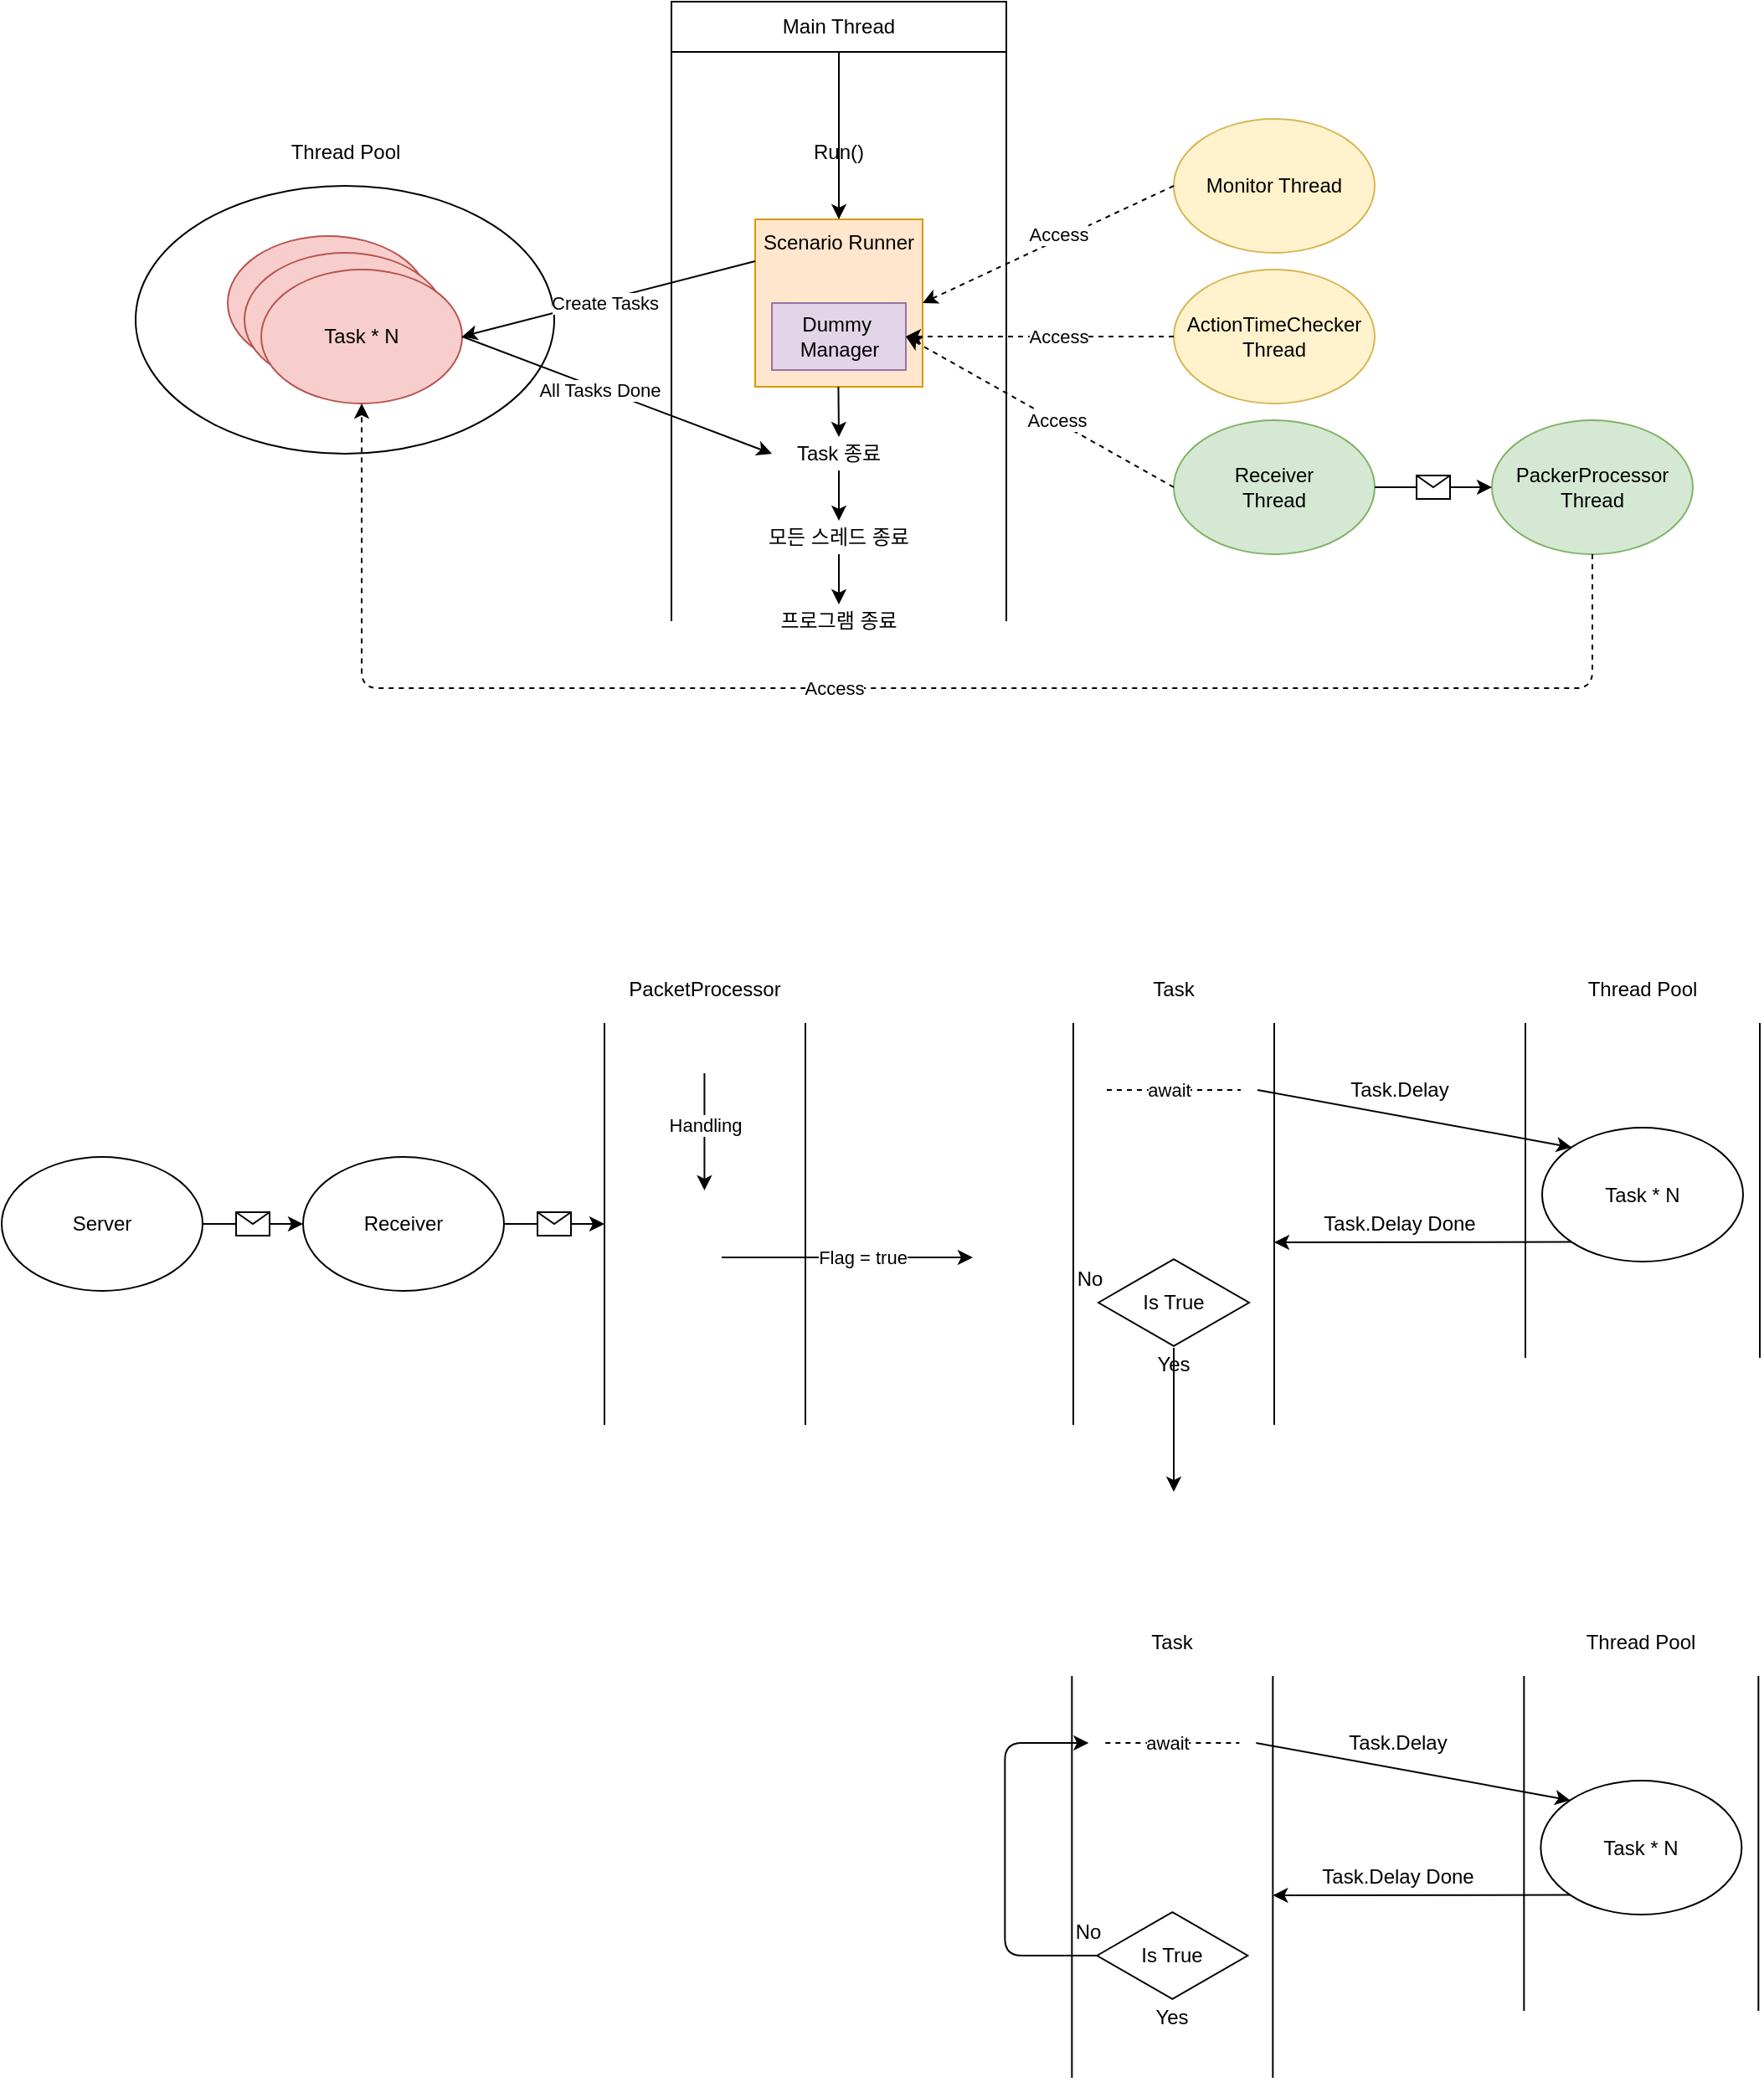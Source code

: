 <mxfile version="13.9.9" type="device"><diagram id="EP-AtFl1sP9VxTlW5lsM" name="페이지-1"><mxGraphModel dx="595" dy="816" grid="1" gridSize="10" guides="1" tooltips="1" connect="1" arrows="1" fold="1" page="1" pageScale="1" pageWidth="827" pageHeight="1169" math="0" shadow="0"><root><mxCell id="0"/><mxCell id="1" parent="0"/><mxCell id="4HKwGrKB0bnva56QuIhG-2" value="Task" style="text;html=1;strokeColor=none;fillColor=none;align=center;verticalAlign=middle;whiteSpace=wrap;rounded=0;" parent="1" vertex="1"><mxGeometry x="1560" y="600" width="120" height="40" as="geometry"/></mxCell><mxCell id="4HKwGrKB0bnva56QuIhG-3" value="Task * N" style="ellipse;whiteSpace=wrap;html=1;" parent="1" vertex="1"><mxGeometry x="1840" y="702.5" width="120" height="80" as="geometry"/></mxCell><mxCell id="4HKwGrKB0bnva56QuIhG-4" value="" style="endArrow=none;html=1;" parent="1" edge="1"><mxGeometry width="50" height="50" relative="1" as="geometry"><mxPoint x="1560" y="880" as="sourcePoint"/><mxPoint x="1560" y="640" as="targetPoint"/></mxGeometry></mxCell><mxCell id="4HKwGrKB0bnva56QuIhG-5" value="" style="endArrow=none;html=1;" parent="1" edge="1"><mxGeometry width="50" height="50" relative="1" as="geometry"><mxPoint x="1680" y="880" as="sourcePoint"/><mxPoint x="1680.0" y="640" as="targetPoint"/></mxGeometry></mxCell><mxCell id="4HKwGrKB0bnva56QuIhG-6" value="" style="endArrow=none;dashed=1;html=1;" parent="1" edge="1"><mxGeometry width="50" height="50" relative="1" as="geometry"><mxPoint x="1580" y="680" as="sourcePoint"/><mxPoint x="1660" y="680" as="targetPoint"/></mxGeometry></mxCell><mxCell id="4HKwGrKB0bnva56QuIhG-7" value="await" style="edgeLabel;html=1;align=center;verticalAlign=middle;resizable=0;points=[];" parent="4HKwGrKB0bnva56QuIhG-6" vertex="1" connectable="0"><mxGeometry x="-0.072" relative="1" as="geometry"><mxPoint as="offset"/></mxGeometry></mxCell><mxCell id="4HKwGrKB0bnva56QuIhG-11" value="" style="endArrow=classic;html=1;entryX=0;entryY=0;entryDx=0;entryDy=0;" parent="1" target="4HKwGrKB0bnva56QuIhG-3" edge="1"><mxGeometry width="50" height="50" relative="1" as="geometry"><mxPoint x="1670" y="680" as="sourcePoint"/><mxPoint x="1700" y="760" as="targetPoint"/></mxGeometry></mxCell><mxCell id="4HKwGrKB0bnva56QuIhG-13" value="Task.Delay" style="text;html=1;strokeColor=none;fillColor=none;align=center;verticalAlign=middle;whiteSpace=wrap;rounded=0;" parent="1" vertex="1"><mxGeometry x="1700" y="670" width="110" height="20" as="geometry"/></mxCell><mxCell id="4HKwGrKB0bnva56QuIhG-16" value="" style="endArrow=none;html=1;" parent="1" edge="1"><mxGeometry width="50" height="50" relative="1" as="geometry"><mxPoint x="1830" y="840" as="sourcePoint"/><mxPoint x="1830" y="640" as="targetPoint"/></mxGeometry></mxCell><mxCell id="4HKwGrKB0bnva56QuIhG-17" value="" style="endArrow=none;html=1;" parent="1" edge="1"><mxGeometry width="50" height="50" relative="1" as="geometry"><mxPoint x="1970" y="840" as="sourcePoint"/><mxPoint x="1970" y="640" as="targetPoint"/></mxGeometry></mxCell><mxCell id="4HKwGrKB0bnva56QuIhG-18" value="Thread Pool" style="text;html=1;strokeColor=none;fillColor=none;align=center;verticalAlign=middle;whiteSpace=wrap;rounded=0;" parent="1" vertex="1"><mxGeometry x="1830" y="600" width="140" height="40" as="geometry"/></mxCell><mxCell id="4HKwGrKB0bnva56QuIhG-22" value="" style="endArrow=classic;html=1;exitX=0;exitY=1;exitDx=0;exitDy=0;" parent="1" source="4HKwGrKB0bnva56QuIhG-3" edge="1"><mxGeometry width="50" height="50" relative="1" as="geometry"><mxPoint x="1690.0" y="670" as="sourcePoint"/><mxPoint x="1680" y="771" as="targetPoint"/></mxGeometry></mxCell><mxCell id="4HKwGrKB0bnva56QuIhG-23" value="Task.Delay Done" style="text;html=1;strokeColor=none;fillColor=none;align=center;verticalAlign=middle;whiteSpace=wrap;rounded=0;" parent="1" vertex="1"><mxGeometry x="1700" y="750" width="110" height="20" as="geometry"/></mxCell><mxCell id="4HKwGrKB0bnva56QuIhG-24" value="Is True" style="html=1;whiteSpace=wrap;aspect=fixed;shape=isoRectangle;" parent="1" vertex="1"><mxGeometry x="1575" y="780" width="90" height="54" as="geometry"/></mxCell><mxCell id="4HKwGrKB0bnva56QuIhG-26" value="No" style="text;html=1;strokeColor=none;fillColor=none;align=center;verticalAlign=middle;whiteSpace=wrap;rounded=0;" parent="1" vertex="1"><mxGeometry x="1550" y="782.5" width="40" height="20" as="geometry"/></mxCell><mxCell id="4HKwGrKB0bnva56QuIhG-29" value="PacketProcessor" style="text;html=1;strokeColor=none;fillColor=none;align=center;verticalAlign=middle;whiteSpace=wrap;rounded=0;" parent="1" vertex="1"><mxGeometry x="1280" y="600" width="120" height="40" as="geometry"/></mxCell><mxCell id="4HKwGrKB0bnva56QuIhG-30" value="" style="endArrow=none;html=1;entryX=0;entryY=1;entryDx=0;entryDy=0;" parent="1" target="4HKwGrKB0bnva56QuIhG-29" edge="1"><mxGeometry width="50" height="50" relative="1" as="geometry"><mxPoint x="1280.0" y="880" as="sourcePoint"/><mxPoint x="1280.0" y="680" as="targetPoint"/></mxGeometry></mxCell><mxCell id="4HKwGrKB0bnva56QuIhG-31" value="" style="endArrow=none;html=1;" parent="1" edge="1"><mxGeometry width="50" height="50" relative="1" as="geometry"><mxPoint x="1400.0" y="880" as="sourcePoint"/><mxPoint x="1400.0" y="640" as="targetPoint"/></mxGeometry></mxCell><mxCell id="4HKwGrKB0bnva56QuIhG-34" value="" style="endArrow=classic;html=1;" parent="1" edge="1"><mxGeometry width="50" height="50" relative="1" as="geometry"><mxPoint x="1339.71" y="670" as="sourcePoint"/><mxPoint x="1339.71" y="740" as="targetPoint"/></mxGeometry></mxCell><mxCell id="4HKwGrKB0bnva56QuIhG-36" value="Handling" style="edgeLabel;html=1;align=center;verticalAlign=middle;resizable=0;points=[];" parent="4HKwGrKB0bnva56QuIhG-34" vertex="1" connectable="0"><mxGeometry x="0.352" y="-1" relative="1" as="geometry"><mxPoint x="1" y="-17.14" as="offset"/></mxGeometry></mxCell><mxCell id="4HKwGrKB0bnva56QuIhG-37" value="" style="endArrow=classic;html=1;" parent="1" edge="1"><mxGeometry width="50" height="50" relative="1" as="geometry"><mxPoint x="1350" y="780" as="sourcePoint"/><mxPoint x="1500" y="780" as="targetPoint"/></mxGeometry></mxCell><mxCell id="4HKwGrKB0bnva56QuIhG-38" value="Flag = true" style="edgeLabel;html=1;align=center;verticalAlign=middle;resizable=0;points=[];" parent="4HKwGrKB0bnva56QuIhG-37" vertex="1" connectable="0"><mxGeometry x="0.119" y="-1" relative="1" as="geometry"><mxPoint y="-1" as="offset"/></mxGeometry></mxCell><mxCell id="4HKwGrKB0bnva56QuIhG-39" value="Task" style="text;html=1;strokeColor=none;fillColor=none;align=center;verticalAlign=middle;whiteSpace=wrap;rounded=0;" parent="1" vertex="1"><mxGeometry x="1559.17" y="990" width="120" height="40" as="geometry"/></mxCell><mxCell id="4HKwGrKB0bnva56QuIhG-40" value="Task * N" style="ellipse;whiteSpace=wrap;html=1;" parent="1" vertex="1"><mxGeometry x="1839.17" y="1092.5" width="120" height="80" as="geometry"/></mxCell><mxCell id="4HKwGrKB0bnva56QuIhG-41" value="" style="endArrow=none;html=1;" parent="1" edge="1"><mxGeometry width="50" height="50" relative="1" as="geometry"><mxPoint x="1559.17" y="1270" as="sourcePoint"/><mxPoint x="1559.17" y="1030" as="targetPoint"/></mxGeometry></mxCell><mxCell id="4HKwGrKB0bnva56QuIhG-42" value="" style="endArrow=none;html=1;" parent="1" edge="1"><mxGeometry width="50" height="50" relative="1" as="geometry"><mxPoint x="1679.17" y="1270" as="sourcePoint"/><mxPoint x="1679.17" y="1030" as="targetPoint"/></mxGeometry></mxCell><mxCell id="4HKwGrKB0bnva56QuIhG-43" value="" style="endArrow=none;dashed=1;html=1;" parent="1" edge="1"><mxGeometry width="50" height="50" relative="1" as="geometry"><mxPoint x="1579.17" y="1070" as="sourcePoint"/><mxPoint x="1659.17" y="1070" as="targetPoint"/></mxGeometry></mxCell><mxCell id="4HKwGrKB0bnva56QuIhG-44" value="await" style="edgeLabel;html=1;align=center;verticalAlign=middle;resizable=0;points=[];" parent="4HKwGrKB0bnva56QuIhG-43" vertex="1" connectable="0"><mxGeometry x="-0.072" relative="1" as="geometry"><mxPoint as="offset"/></mxGeometry></mxCell><mxCell id="4HKwGrKB0bnva56QuIhG-45" value="" style="endArrow=classic;html=1;entryX=0;entryY=0;entryDx=0;entryDy=0;" parent="1" target="4HKwGrKB0bnva56QuIhG-40" edge="1"><mxGeometry width="50" height="50" relative="1" as="geometry"><mxPoint x="1669.17" y="1070" as="sourcePoint"/><mxPoint x="1699.17" y="1150" as="targetPoint"/></mxGeometry></mxCell><mxCell id="4HKwGrKB0bnva56QuIhG-46" value="Task.Delay" style="text;html=1;strokeColor=none;fillColor=none;align=center;verticalAlign=middle;whiteSpace=wrap;rounded=0;" parent="1" vertex="1"><mxGeometry x="1699.17" y="1060" width="110" height="20" as="geometry"/></mxCell><mxCell id="4HKwGrKB0bnva56QuIhG-47" value="" style="endArrow=none;html=1;" parent="1" edge="1"><mxGeometry width="50" height="50" relative="1" as="geometry"><mxPoint x="1829.17" y="1230" as="sourcePoint"/><mxPoint x="1829.17" y="1030" as="targetPoint"/></mxGeometry></mxCell><mxCell id="4HKwGrKB0bnva56QuIhG-48" value="" style="endArrow=none;html=1;" parent="1" edge="1"><mxGeometry width="50" height="50" relative="1" as="geometry"><mxPoint x="1969.17" y="1230" as="sourcePoint"/><mxPoint x="1969.17" y="1030" as="targetPoint"/></mxGeometry></mxCell><mxCell id="4HKwGrKB0bnva56QuIhG-49" value="Thread Pool" style="text;html=1;strokeColor=none;fillColor=none;align=center;verticalAlign=middle;whiteSpace=wrap;rounded=0;" parent="1" vertex="1"><mxGeometry x="1829.17" y="990" width="140" height="40" as="geometry"/></mxCell><mxCell id="4HKwGrKB0bnva56QuIhG-50" value="" style="endArrow=classic;html=1;exitX=0;exitY=1;exitDx=0;exitDy=0;" parent="1" source="4HKwGrKB0bnva56QuIhG-40" edge="1"><mxGeometry width="50" height="50" relative="1" as="geometry"><mxPoint x="1689.17" y="1060" as="sourcePoint"/><mxPoint x="1679.17" y="1161" as="targetPoint"/></mxGeometry></mxCell><mxCell id="4HKwGrKB0bnva56QuIhG-51" value="Task.Delay Done" style="text;html=1;strokeColor=none;fillColor=none;align=center;verticalAlign=middle;whiteSpace=wrap;rounded=0;" parent="1" vertex="1"><mxGeometry x="1699.17" y="1140" width="110" height="20" as="geometry"/></mxCell><mxCell id="4HKwGrKB0bnva56QuIhG-52" value="Is True" style="html=1;whiteSpace=wrap;aspect=fixed;shape=isoRectangle;" parent="1" vertex="1"><mxGeometry x="1574.17" y="1170" width="90" height="54" as="geometry"/></mxCell><mxCell id="4HKwGrKB0bnva56QuIhG-53" value="" style="endArrow=classic;html=1;exitX=0.012;exitY=0.5;exitDx=0;exitDy=0;exitPerimeter=0;" parent="1" source="4HKwGrKB0bnva56QuIhG-52" edge="1"><mxGeometry width="50" height="50" relative="1" as="geometry"><mxPoint x="1629.17" y="1240" as="sourcePoint"/><mxPoint x="1569.17" y="1070" as="targetPoint"/><Array as="points"><mxPoint x="1519.17" y="1197"/><mxPoint x="1519.17" y="1070"/></Array></mxGeometry></mxCell><mxCell id="4HKwGrKB0bnva56QuIhG-54" value="No" style="text;html=1;strokeColor=none;fillColor=none;align=center;verticalAlign=middle;whiteSpace=wrap;rounded=0;" parent="1" vertex="1"><mxGeometry x="1549.17" y="1172.5" width="40" height="20" as="geometry"/></mxCell><mxCell id="4HKwGrKB0bnva56QuIhG-55" value="Yes" style="text;html=1;strokeColor=none;fillColor=none;align=center;verticalAlign=middle;whiteSpace=wrap;rounded=0;" parent="1" vertex="1"><mxGeometry x="1599.17" y="1224" width="40" height="20" as="geometry"/></mxCell><mxCell id="4HKwGrKB0bnva56QuIhG-56" value="" style="endArrow=classic;html=1;exitX=0.5;exitY=0;exitDx=0;exitDy=0;" parent="1" source="4HKwGrKB0bnva56QuIhG-27" edge="1"><mxGeometry width="50" height="50" relative="1" as="geometry"><mxPoint x="1520" y="900" as="sourcePoint"/><mxPoint x="1620" y="920" as="targetPoint"/></mxGeometry></mxCell><mxCell id="4HKwGrKB0bnva56QuIhG-27" value="Yes" style="text;html=1;strokeColor=none;fillColor=none;align=center;verticalAlign=middle;whiteSpace=wrap;rounded=0;" parent="1" vertex="1"><mxGeometry x="1600" y="834" width="40" height="20" as="geometry"/></mxCell><mxCell id="4HKwGrKB0bnva56QuIhG-58" value="Server" style="ellipse;whiteSpace=wrap;html=1;" parent="1" vertex="1"><mxGeometry x="920" y="720" width="120" height="80" as="geometry"/></mxCell><mxCell id="4HKwGrKB0bnva56QuIhG-60" value="Receiver" style="ellipse;whiteSpace=wrap;html=1;" parent="1" vertex="1"><mxGeometry x="1100" y="720" width="120" height="80" as="geometry"/></mxCell><mxCell id="4HKwGrKB0bnva56QuIhG-61" value="" style="endArrow=classic;html=1;exitX=1;exitY=0.5;exitDx=0;exitDy=0;entryX=0;entryY=0.5;entryDx=0;entryDy=0;" parent="1" source="4HKwGrKB0bnva56QuIhG-58" target="4HKwGrKB0bnva56QuIhG-60" edge="1"><mxGeometry relative="1" as="geometry"><mxPoint x="1140" y="730" as="sourcePoint"/><mxPoint x="1240" y="730" as="targetPoint"/></mxGeometry></mxCell><mxCell id="4HKwGrKB0bnva56QuIhG-62" value="" style="shape=message;html=1;outlineConnect=0;" parent="4HKwGrKB0bnva56QuIhG-61" vertex="1"><mxGeometry width="20" height="14" relative="1" as="geometry"><mxPoint x="-10" y="-7" as="offset"/></mxGeometry></mxCell><mxCell id="4HKwGrKB0bnva56QuIhG-63" value="" style="endArrow=classic;html=1;" parent="1" edge="1"><mxGeometry relative="1" as="geometry"><mxPoint x="1220" y="760" as="sourcePoint"/><mxPoint x="1280" y="760" as="targetPoint"/></mxGeometry></mxCell><mxCell id="4HKwGrKB0bnva56QuIhG-64" value="" style="shape=message;html=1;outlineConnect=0;" parent="4HKwGrKB0bnva56QuIhG-63" vertex="1"><mxGeometry width="20" height="14" relative="1" as="geometry"><mxPoint x="-10" y="-7" as="offset"/></mxGeometry></mxCell><mxCell id="4HKwGrKB0bnva56QuIhG-67" value="Monitor Thread" style="ellipse;whiteSpace=wrap;html=1;fillColor=#fff2cc;strokeColor=#d6b656;" parent="1" vertex="1"><mxGeometry x="1620" y="100" width="120" height="80" as="geometry"/></mxCell><mxCell id="4HKwGrKB0bnva56QuIhG-68" value="ActionTimeChecker&lt;br&gt;Thread" style="ellipse;whiteSpace=wrap;html=1;fillColor=#fff2cc;strokeColor=#d6b656;" parent="1" vertex="1"><mxGeometry x="1620" y="190" width="120" height="80" as="geometry"/></mxCell><mxCell id="4HKwGrKB0bnva56QuIhG-69" value="PackerProcessor&lt;br&gt;Thread" style="ellipse;whiteSpace=wrap;html=1;fillColor=#d5e8d4;strokeColor=#82b366;" parent="1" vertex="1"><mxGeometry x="1810" y="280" width="120" height="80" as="geometry"/></mxCell><mxCell id="4HKwGrKB0bnva56QuIhG-70" value="Receiver&lt;br&gt;Thread" style="ellipse;whiteSpace=wrap;html=1;fillColor=#d5e8d4;strokeColor=#82b366;" parent="1" vertex="1"><mxGeometry x="1620" y="280" width="120" height="80" as="geometry"/></mxCell><mxCell id="4HKwGrKB0bnva56QuIhG-73" value="Scenario Runner" style="whiteSpace=wrap;html=1;align=center;verticalAlign=top;fillColor=#ffe6cc;strokeColor=#d79b00;" parent="1" vertex="1"><mxGeometry x="1370" y="160" width="100" height="100" as="geometry"/></mxCell><mxCell id="4HKwGrKB0bnva56QuIhG-80" value="" style="group" parent="1" vertex="1" connectable="0"><mxGeometry x="1000" y="140" width="250" height="160" as="geometry"/></mxCell><mxCell id="4HKwGrKB0bnva56QuIhG-81" value="" style="group" parent="4HKwGrKB0bnva56QuIhG-80" vertex="1" connectable="0"><mxGeometry width="250" height="160" as="geometry"/></mxCell><mxCell id="4HKwGrKB0bnva56QuIhG-78" value="" style="ellipse;whiteSpace=wrap;html=1;" parent="4HKwGrKB0bnva56QuIhG-81" vertex="1"><mxGeometry width="250" height="160" as="geometry"/></mxCell><mxCell id="4HKwGrKB0bnva56QuIhG-79" value="" style="group" parent="4HKwGrKB0bnva56QuIhG-81" vertex="1" connectable="0"><mxGeometry x="55" y="30" width="140" height="100" as="geometry"/></mxCell><mxCell id="4HKwGrKB0bnva56QuIhG-65" value="Task * N" style="ellipse;whiteSpace=wrap;html=1;fillColor=#f8cecc;strokeColor=#b85450;" parent="4HKwGrKB0bnva56QuIhG-79" vertex="1"><mxGeometry width="120" height="80" as="geometry"/></mxCell><mxCell id="4HKwGrKB0bnva56QuIhG-74" value="Task * N" style="ellipse;whiteSpace=wrap;html=1;fillColor=#f8cecc;strokeColor=#b85450;" parent="4HKwGrKB0bnva56QuIhG-79" vertex="1"><mxGeometry x="10" y="10" width="120" height="80" as="geometry"/></mxCell><mxCell id="4HKwGrKB0bnva56QuIhG-75" value="Task * N" style="ellipse;whiteSpace=wrap;html=1;fillColor=#f8cecc;strokeColor=#b85450;" parent="4HKwGrKB0bnva56QuIhG-79" vertex="1"><mxGeometry x="20" y="20" width="120" height="80" as="geometry"/></mxCell><mxCell id="4HKwGrKB0bnva56QuIhG-87" value="Dummy&amp;nbsp;&lt;br&gt;Manager" style="html=1;fillColor=#e1d5e7;strokeColor=#9673a6;" parent="1" vertex="1"><mxGeometry x="1380" y="210" width="80" height="40" as="geometry"/></mxCell><mxCell id="4HKwGrKB0bnva56QuIhG-90" value="" style="endArrow=classic;html=1;exitX=0;exitY=0.5;exitDx=0;exitDy=0;entryX=1;entryY=0.5;entryDx=0;entryDy=0;dashed=1;" parent="1" source="4HKwGrKB0bnva56QuIhG-67" target="4HKwGrKB0bnva56QuIhG-73" edge="1"><mxGeometry width="50" height="50" relative="1" as="geometry"><mxPoint x="1360" y="160" as="sourcePoint"/><mxPoint x="1410" y="110" as="targetPoint"/></mxGeometry></mxCell><mxCell id="4HKwGrKB0bnva56QuIhG-102" value="Access" style="edgeLabel;html=1;align=center;verticalAlign=middle;resizable=0;points=[];" parent="4HKwGrKB0bnva56QuIhG-90" vertex="1" connectable="0"><mxGeometry x="0.137" y="2" relative="1" as="geometry"><mxPoint x="14.62" y="-13.16" as="offset"/></mxGeometry></mxCell><mxCell id="4HKwGrKB0bnva56QuIhG-91" value="" style="endArrow=classic;html=1;dashed=1;exitX=0;exitY=0.5;exitDx=0;exitDy=0;" parent="1" source="4HKwGrKB0bnva56QuIhG-68" edge="1"><mxGeometry width="50" height="50" relative="1" as="geometry"><mxPoint x="1670" y="240" as="sourcePoint"/><mxPoint x="1460" y="230" as="targetPoint"/><Array as="points"><mxPoint x="1540" y="230"/></Array></mxGeometry></mxCell><mxCell id="4HKwGrKB0bnva56QuIhG-103" value="Access" style="edgeLabel;html=1;align=center;verticalAlign=middle;resizable=0;points=[];" parent="4HKwGrKB0bnva56QuIhG-91" vertex="1" connectable="0"><mxGeometry x="0.162" relative="1" as="geometry"><mxPoint x="23.74" as="offset"/></mxGeometry></mxCell><mxCell id="4HKwGrKB0bnva56QuIhG-92" value="" style="endArrow=classic;html=1;exitX=0;exitY=0.5;exitDx=0;exitDy=0;entryX=1;entryY=0.5;entryDx=0;entryDy=0;dashed=1;" parent="1" source="4HKwGrKB0bnva56QuIhG-70" target="4HKwGrKB0bnva56QuIhG-87" edge="1"><mxGeometry width="50" height="50" relative="1" as="geometry"><mxPoint x="1630" y="110" as="sourcePoint"/><mxPoint x="1470" y="240" as="targetPoint"/></mxGeometry></mxCell><mxCell id="4HKwGrKB0bnva56QuIhG-104" value="Access" style="edgeLabel;html=1;align=center;verticalAlign=middle;resizable=0;points=[];" parent="4HKwGrKB0bnva56QuIhG-92" vertex="1" connectable="0"><mxGeometry x="0.154" y="-2" relative="1" as="geometry"><mxPoint x="21.16" y="13.57" as="offset"/></mxGeometry></mxCell><mxCell id="4HKwGrKB0bnva56QuIhG-95" value="" style="endArrow=classic;html=1;exitX=1;exitY=0.5;exitDx=0;exitDy=0;entryX=0;entryY=0.5;entryDx=0;entryDy=0;" parent="1" source="4HKwGrKB0bnva56QuIhG-70" target="4HKwGrKB0bnva56QuIhG-69" edge="1"><mxGeometry relative="1" as="geometry"><mxPoint x="1720" y="250" as="sourcePoint"/><mxPoint x="1820" y="250" as="targetPoint"/></mxGeometry></mxCell><mxCell id="4HKwGrKB0bnva56QuIhG-96" value="" style="shape=message;html=1;outlineConnect=0;" parent="4HKwGrKB0bnva56QuIhG-95" vertex="1"><mxGeometry width="20" height="14" relative="1" as="geometry"><mxPoint x="-10" y="-7" as="offset"/></mxGeometry></mxCell><mxCell id="4HKwGrKB0bnva56QuIhG-98" value="" style="endArrow=classic;html=1;exitX=0.5;exitY=1;exitDx=0;exitDy=0;entryX=0.5;entryY=1;entryDx=0;entryDy=0;dashed=1;" parent="1" source="4HKwGrKB0bnva56QuIhG-69" target="4HKwGrKB0bnva56QuIhG-75" edge="1"><mxGeometry width="50" height="50" relative="1" as="geometry"><mxPoint x="1360" y="160" as="sourcePoint"/><mxPoint x="1410" y="110" as="targetPoint"/><Array as="points"><mxPoint x="1870" y="440"/><mxPoint x="1135" y="440"/></Array></mxGeometry></mxCell><mxCell id="4HKwGrKB0bnva56QuIhG-100" value="Access" style="edgeLabel;html=1;align=center;verticalAlign=middle;resizable=0;points=[];" parent="4HKwGrKB0bnva56QuIhG-98" vertex="1" connectable="0"><mxGeometry x="0.106" y="-3" relative="1" as="geometry"><mxPoint x="10.86" y="3" as="offset"/></mxGeometry></mxCell><mxCell id="4HKwGrKB0bnva56QuIhG-99" value="Thread Pool" style="text;html=1;strokeColor=none;fillColor=none;align=center;verticalAlign=middle;whiteSpace=wrap;rounded=0;" parent="1" vertex="1"><mxGeometry x="1077.5" y="110" width="95" height="20" as="geometry"/></mxCell><mxCell id="4HKwGrKB0bnva56QuIhG-105" value="" style="endArrow=classic;html=1;exitX=0.5;exitY=1;exitDx=0;exitDy=0;entryX=0.5;entryY=0;entryDx=0;entryDy=0;" parent="1" source="pTHgTcWz61QDd-L5Ltao-4" target="4HKwGrKB0bnva56QuIhG-73" edge="1"><mxGeometry width="50" height="50" relative="1" as="geometry"><mxPoint x="1420" y="80" as="sourcePoint"/><mxPoint x="1410" y="100" as="targetPoint"/></mxGeometry></mxCell><mxCell id="4HKwGrKB0bnva56QuIhG-106" value="" style="endArrow=classic;html=1;exitX=0.5;exitY=1;exitDx=0;exitDy=0;" parent="1" edge="1"><mxGeometry width="50" height="50" relative="1" as="geometry"><mxPoint x="1419.71" y="260" as="sourcePoint"/><mxPoint x="1420" y="290" as="targetPoint"/></mxGeometry></mxCell><mxCell id="4HKwGrKB0bnva56QuIhG-107" value="Run()" style="text;html=1;strokeColor=none;fillColor=none;align=center;verticalAlign=middle;whiteSpace=wrap;rounded=0;" parent="1" vertex="1"><mxGeometry x="1400" y="110" width="40" height="20" as="geometry"/></mxCell><mxCell id="4HKwGrKB0bnva56QuIhG-108" value="Task 종료" style="text;html=1;strokeColor=none;fillColor=none;align=center;verticalAlign=middle;whiteSpace=wrap;rounded=0;" parent="1" vertex="1"><mxGeometry x="1380" y="290" width="80" height="20" as="geometry"/></mxCell><mxCell id="4HKwGrKB0bnva56QuIhG-110" value="모든 스레드 종료" style="text;html=1;strokeColor=none;fillColor=none;align=center;verticalAlign=middle;whiteSpace=wrap;rounded=0;" parent="1" vertex="1"><mxGeometry x="1365" y="340" width="110" height="20" as="geometry"/></mxCell><mxCell id="4HKwGrKB0bnva56QuIhG-111" value="프로그램 종료" style="text;html=1;strokeColor=none;fillColor=none;align=center;verticalAlign=middle;whiteSpace=wrap;rounded=0;" parent="1" vertex="1"><mxGeometry x="1365" y="390" width="110" height="20" as="geometry"/></mxCell><mxCell id="4HKwGrKB0bnva56QuIhG-112" value="" style="endArrow=classic;html=1;exitX=0.5;exitY=1;exitDx=0;exitDy=0;entryX=0.5;entryY=0;entryDx=0;entryDy=0;" parent="1" source="4HKwGrKB0bnva56QuIhG-108" target="4HKwGrKB0bnva56QuIhG-110" edge="1"><mxGeometry width="50" height="50" relative="1" as="geometry"><mxPoint x="1420" y="210" as="sourcePoint"/><mxPoint x="1470" y="160" as="targetPoint"/></mxGeometry></mxCell><mxCell id="4HKwGrKB0bnva56QuIhG-113" value="" style="endArrow=classic;html=1;exitX=0.5;exitY=1;exitDx=0;exitDy=0;entryX=0.5;entryY=0;entryDx=0;entryDy=0;" parent="1" source="4HKwGrKB0bnva56QuIhG-110" target="4HKwGrKB0bnva56QuIhG-111" edge="1"><mxGeometry width="50" height="50" relative="1" as="geometry"><mxPoint x="1430" y="320" as="sourcePoint"/><mxPoint x="1430" y="350" as="targetPoint"/></mxGeometry></mxCell><mxCell id="4HKwGrKB0bnva56QuIhG-115" value="" style="endArrow=none;html=1;" parent="1" edge="1"><mxGeometry width="50" height="50" relative="1" as="geometry"><mxPoint x="1320" y="400" as="sourcePoint"/><mxPoint x="1320" y="60" as="targetPoint"/></mxGeometry></mxCell><mxCell id="4HKwGrKB0bnva56QuIhG-116" value="" style="endArrow=none;html=1;" parent="1" edge="1"><mxGeometry width="50" height="50" relative="1" as="geometry"><mxPoint x="1520.0" y="400" as="sourcePoint"/><mxPoint x="1520" y="60" as="targetPoint"/></mxGeometry></mxCell><mxCell id="pTHgTcWz61QDd-L5Ltao-1" value="" style="endArrow=classic;html=1;exitX=1;exitY=0.5;exitDx=0;exitDy=0;entryX=0;entryY=0.5;entryDx=0;entryDy=0;" edge="1" parent="1" source="4HKwGrKB0bnva56QuIhG-75" target="4HKwGrKB0bnva56QuIhG-108"><mxGeometry width="50" height="50" relative="1" as="geometry"><mxPoint x="1330" y="270" as="sourcePoint"/><mxPoint x="1380" y="220" as="targetPoint"/></mxGeometry></mxCell><mxCell id="pTHgTcWz61QDd-L5Ltao-2" value="All Tasks Done" style="edgeLabel;html=1;align=center;verticalAlign=middle;resizable=0;points=[];" vertex="1" connectable="0" parent="pTHgTcWz61QDd-L5Ltao-1"><mxGeometry x="-0.099" y="-1" relative="1" as="geometry"><mxPoint x="-0.82" y="-0.46" as="offset"/></mxGeometry></mxCell><mxCell id="pTHgTcWz61QDd-L5Ltao-4" value="Main Thread" style="text;html=1;fillColor=none;align=center;verticalAlign=middle;whiteSpace=wrap;rounded=0;strokeColor=#000000;" vertex="1" parent="1"><mxGeometry x="1320" y="30" width="200" height="30" as="geometry"/></mxCell><mxCell id="pTHgTcWz61QDd-L5Ltao-5" value="" style="endArrow=classic;html=1;exitX=0;exitY=0.25;exitDx=0;exitDy=0;entryX=1;entryY=0.5;entryDx=0;entryDy=0;" edge="1" parent="1" source="4HKwGrKB0bnva56QuIhG-73" target="4HKwGrKB0bnva56QuIhG-75"><mxGeometry width="50" height="50" relative="1" as="geometry"><mxPoint x="1370" y="280" as="sourcePoint"/><mxPoint x="1420" y="230" as="targetPoint"/></mxGeometry></mxCell><mxCell id="pTHgTcWz61QDd-L5Ltao-6" value="Create Tasks" style="edgeLabel;html=1;align=center;verticalAlign=middle;resizable=0;points=[];" vertex="1" connectable="0" parent="pTHgTcWz61QDd-L5Ltao-5"><mxGeometry x="0.115" y="2" relative="1" as="geometry"><mxPoint x="7.02" y="-2.01" as="offset"/></mxGeometry></mxCell></root></mxGraphModel></diagram></mxfile>